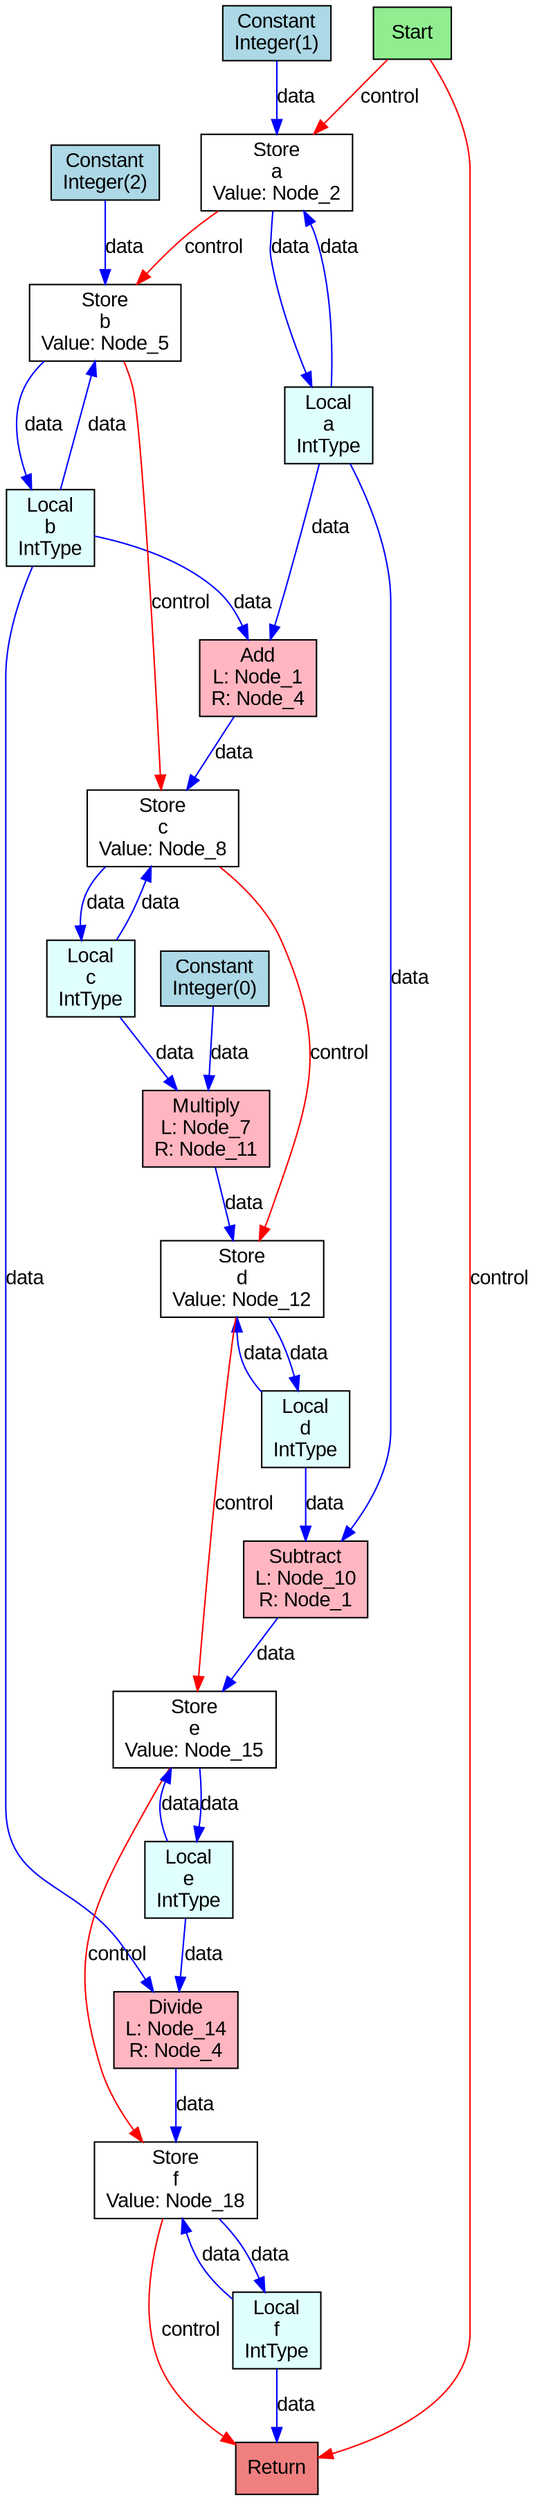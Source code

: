 digraph SoNir {
  rankdir=TB;
  node [shape=box, style=filled, fontname="Arial"];
  edge [fontname="Arial"];

  Node_12 [label="Multiply\nL: Node_7\nR: Node_11", fillcolor="lightpink"];
  Node_3 [label="Store\na\nValue: Node_2", fillcolor="white"];
  Node_4 [label="Local\nb\nIntType", fillcolor="lightcyan"];
  Node_1 [label="Local\na\nIntType", fillcolor="lightcyan"];
  Node_5 [label="Constant\nInteger(2)", fillcolor="lightblue"];
  Node_19 [label="Store\nf\nValue: Node_18", fillcolor="white"];
  Node_9 [label="Store\nc\nValue: Node_8", fillcolor="white"];
  Node_0 [label="Start", fillcolor="lightgreen"];
  Node_16 [label="Store\ne\nValue: Node_15", fillcolor="white"];
  Node_2 [label="Constant\nInteger(1)", fillcolor="lightblue"];
  Node_11 [label="Constant\nInteger(0)", fillcolor="lightblue"];
  Node_6 [label="Store\nb\nValue: Node_5", fillcolor="white"];
  Node_14 [label="Local\ne\nIntType", fillcolor="lightcyan"];
  Node_18 [label="Divide\nL: Node_14\nR: Node_4", fillcolor="lightpink"];
  Node_17 [label="Local\nf\nIntType", fillcolor="lightcyan"];
  Node_7 [label="Local\nc\nIntType", fillcolor="lightcyan"];
  Node_20 [label="Return", fillcolor="lightcoral"];
  Node_10 [label="Local\nd\nIntType", fillcolor="lightcyan"];
  Node_13 [label="Store\nd\nValue: Node_12", fillcolor="white"];
  Node_15 [label="Subtract\nL: Node_10\nR: Node_1", fillcolor="lightpink"];
  Node_8 [label="Add\nL: Node_1\nR: Node_4", fillcolor="lightpink"];

  Node_1 -> Node_3 [label="data", color="blue"];
  Node_2 -> Node_3 [label="data", color="blue"];
  Node_3 -> Node_1 [label="data", color="blue"];
  Node_0 -> Node_3 [label="control", color="red"];
  Node_4 -> Node_6 [label="data", color="blue"];
  Node_5 -> Node_6 [label="data", color="blue"];
  Node_6 -> Node_4 [label="data", color="blue"];
  Node_3 -> Node_6 [label="control", color="red"];
  Node_1 -> Node_8 [label="data", color="blue"];
  Node_4 -> Node_8 [label="data", color="blue"];
  Node_7 -> Node_9 [label="data", color="blue"];
  Node_8 -> Node_9 [label="data", color="blue"];
  Node_9 -> Node_7 [label="data", color="blue"];
  Node_6 -> Node_9 [label="control", color="red"];
  Node_7 -> Node_12 [label="data", color="blue"];
  Node_11 -> Node_12 [label="data", color="blue"];
  Node_10 -> Node_13 [label="data", color="blue"];
  Node_12 -> Node_13 [label="data", color="blue"];
  Node_13 -> Node_10 [label="data", color="blue"];
  Node_9 -> Node_13 [label="control", color="red"];
  Node_10 -> Node_15 [label="data", color="blue"];
  Node_1 -> Node_15 [label="data", color="blue"];
  Node_14 -> Node_16 [label="data", color="blue"];
  Node_15 -> Node_16 [label="data", color="blue"];
  Node_16 -> Node_14 [label="data", color="blue"];
  Node_13 -> Node_16 [label="control", color="red"];
  Node_14 -> Node_18 [label="data", color="blue"];
  Node_4 -> Node_18 [label="data", color="blue"];
  Node_17 -> Node_19 [label="data", color="blue"];
  Node_18 -> Node_19 [label="data", color="blue"];
  Node_19 -> Node_17 [label="data", color="blue"];
  Node_16 -> Node_19 [label="control", color="red"];
  Node_17 -> Node_20 [label="data", color="blue"];
  Node_0 -> Node_20 [label="control", color="red"];
  Node_19 -> Node_20 [label="control", color="red"];
}
